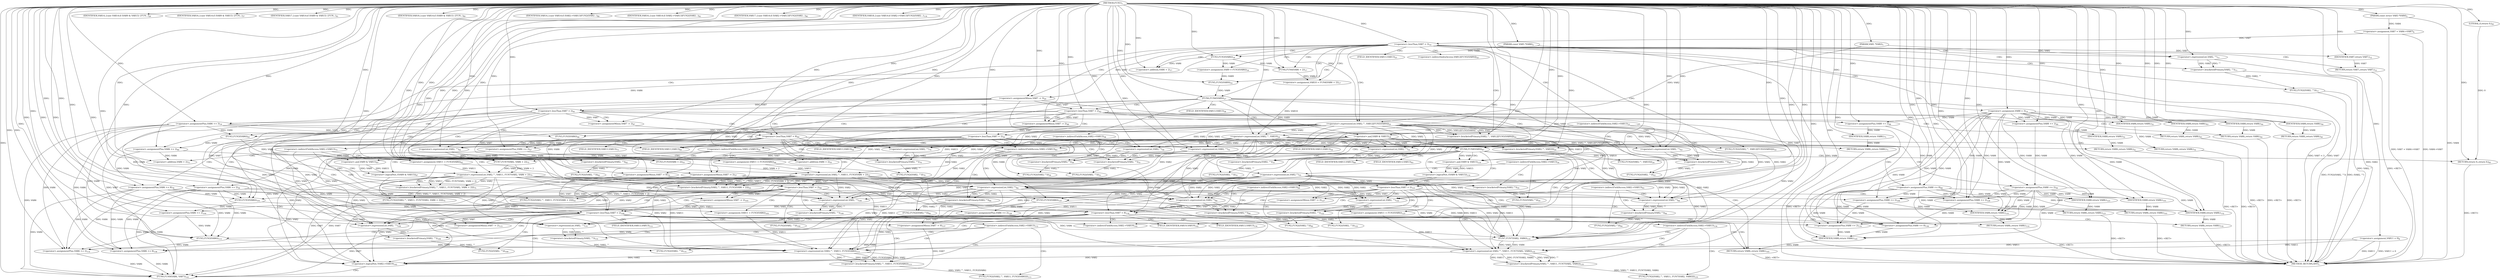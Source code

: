 digraph "FUN1" {  
"8" [label = <(METHOD,FUN1)<SUB>1</SUB>> ]
"438" [label = <(METHOD_RETURN,ANY)<SUB>1</SUB>> ]
"9" [label = <(PARAM,VAR1 *VAR2)<SUB>1</SUB>> ]
"10" [label = <(PARAM,const struct VAR3 *VAR4)<SUB>2</SUB>> ]
"11" [label = <(PARAM,const VAR5 *VAR6)<SUB>2</SUB>> ]
"14" [label = <(&lt;operator&gt;.assignment,VAR7 = VAR4-&gt;VAR7)<SUB>4</SUB>> ]
"23" [label = <(&lt;operator&gt;.assignment,VAR11 = 0)<SUB>8</SUB>> ]
"38" [label = <(&lt;operator&gt;.assignment,VAR8 = 3)<SUB>14</SUB>> ]
"41" [label = <(&lt;operator&gt;.assignment,VAR9 = FUN3(VAR6))<SUB>16</SUB>> ]
"45" [label = <(&lt;operator&gt;.assignment,VAR10 = FUN4(VAR6 + 2))<SUB>17</SUB>> ]
"51" [label = <(&lt;operator&gt;.assignmentPlus,VAR6 += 3)<SUB>19</SUB>> ]
"54" [label = <(&lt;operator&gt;.assignmentMinus,VAR7 -= 3)<SUB>20</SUB>> ]
"57" [label = <(FUN2,FUN2((VAR2,&quot;&quot;, VAR12[FUN5(VAR9)])))<SUB>22</SUB>> ]
"436" [label = <(RETURN,return VAR8;,return VAR8;)<SUB>145</SUB>> ]
"27" [label = <(&lt;operator&gt;.lessThan,VAR7 &lt; 3)<SUB>10</SUB>> ]
"78" [label = <(FUN6,FUN6(VAR9))<SUB>27</SUB>> ]
"260" [label = <(FUN8,FUN8(VAR9))<SUB>87</SUB>> ]
"428" [label = <(&lt;operator&gt;.logicalNot,!VAR2-&gt;VAR19)<SUB>142</SUB>> ]
"437" [label = <(IDENTIFIER,VAR8,return VAR8;)<SUB>145</SUB>> ]
"31" [label = <(FUN2,FUN2((VAR2, &quot;&quot;)))<SUB>11</SUB>> ]
"36" [label = <(RETURN,return VAR7;,return VAR7;)<SUB>12</SUB>> ]
"43" [label = <(FUN3,FUN3(VAR6))<SUB>16</SUB>> ]
"47" [label = <(FUN4,FUN4(VAR6 + 2))<SUB>17</SUB>> ]
"58" [label = <(&lt;operator&gt;.bracketedPrimary,(VAR2,&quot;&quot;, VAR12[FUN5(VAR9)]))<SUB>22</SUB>> ]
"71" [label = <(FUN2,FUN2((VAR2,&quot;&quot;, VAR10)))<SUB>24</SUB>> ]
"82" [label = <(IDENTIFIER,VAR14,{
	case VAR14:
		if (VAR9 &amp; VAR15) {
			
			FUN...)<SUB>28</SUB>> ]
"107" [label = <(IDENTIFIER,VAR16,{
	case VAR14:
		if (VAR9 &amp; VAR15) {
			
			FUN...)<SUB>37</SUB>> ]
"118" [label = <(RETURN,return VAR8;,return VAR8;)<SUB>40</SUB>> ]
"121" [label = <(IDENTIFIER,VAR17,{
	case VAR14:
		if (VAR9 &amp; VAR15) {
			
			FUN...)<SUB>41</SUB>> ]
"134" [label = <(&lt;operator&gt;.assignment,VAR11 = FUN3(VAR6))<SUB>46</SUB>> ]
"138" [label = <(&lt;operator&gt;.assignmentPlus,VAR6 += 2)<SUB>47</SUB>> ]
"141" [label = <(&lt;operator&gt;.assignmentMinus,VAR7 -= 2)<SUB>48</SUB>> ]
"144" [label = <(&lt;operator&gt;.assignmentPlus,VAR8 += 2)<SUB>49</SUB>> ]
"174" [label = <(&lt;operator&gt;.assignmentPlus,VAR6 += 2)<SUB>56</SUB>> ]
"177" [label = <(&lt;operator&gt;.assignmentMinus,VAR7 -= 2)<SUB>57</SUB>> ]
"180" [label = <(&lt;operator&gt;.assignmentPlus,VAR8 += 2)<SUB>58</SUB>> ]
"185" [label = <(IDENTIFIER,VAR18,{
	case VAR14:
		if (VAR9 &amp; VAR15) {
			
			FUN...)<SUB>60</SUB>> ]
"198" [label = <(&lt;operator&gt;.assignment,VAR11 = FUN3(VAR6))<SUB>65</SUB>> ]
"202" [label = <(&lt;operator&gt;.assignmentPlus,VAR6 += 2)<SUB>66</SUB>> ]
"205" [label = <(&lt;operator&gt;.assignmentMinus,VAR7 -= 2)<SUB>67</SUB>> ]
"208" [label = <(&lt;operator&gt;.assignmentPlus,VAR8 += 2)<SUB>68</SUB>> ]
"239" [label = <(&lt;operator&gt;.assignmentPlus,VAR6 += 8)<SUB>78</SUB>> ]
"242" [label = <(&lt;operator&gt;.assignmentMinus,VAR7 -= 8)<SUB>79</SUB>> ]
"245" [label = <(&lt;operator&gt;.assignmentPlus,VAR8 += 8)<SUB>80</SUB>> ]
"254" [label = <(FUN2,FUN2((VAR2,&quot;&quot;)))<SUB>84</SUB>> ]
"264" [label = <(IDENTIFIER,VAR14,{
	case VAR14:
		if (VAR2-&gt;VAR13)
			FUN2((VAR2...)<SUB>88</SUB>> ]
"277" [label = <(IDENTIFIER,VAR16,{
	case VAR14:
		if (VAR2-&gt;VAR13)
			FUN2((VAR2...)<SUB>92</SUB>> ]
"288" [label = <(RETURN,return 0;,return 0;)<SUB>95</SUB>> ]
"291" [label = <(IDENTIFIER,VAR17,{
	case VAR14:
		if (VAR2-&gt;VAR13)
			FUN2((VAR2...)<SUB>96</SUB>> ]
"348" [label = <(&lt;operator&gt;.assignmentPlus,VAR6 += 2)<SUB>114</SUB>> ]
"351" [label = <(&lt;operator&gt;.assignmentMinus,VAR7 -= 2)<SUB>115</SUB>> ]
"354" [label = <(&lt;operator&gt;.assignmentPlus,VAR8 += 2)<SUB>116</SUB>> ]
"359" [label = <(IDENTIFIER,VAR18,{
	case VAR14:
		if (VAR2-&gt;VAR13)
			FUN2((VAR2...)<SUB>118</SUB>> ]
"417" [label = <(&lt;operator&gt;.assignmentPlus,VAR6 += 8)<SUB>136</SUB>> ]
"420" [label = <(&lt;operator&gt;.assignmentMinus,VAR7 -= 8)<SUB>137</SUB>> ]
"423" [label = <(&lt;operator&gt;.assignmentPlus,VAR8 += 8)<SUB>138</SUB>> ]
"433" [label = <(FUN9,FUN9(VAR6, VAR7))<SUB>143</SUB>> ]
"37" [label = <(IDENTIFIER,VAR7,return VAR7;)<SUB>12</SUB>> ]
"48" [label = <(&lt;operator&gt;.addition,VAR6 + 2)<SUB>17</SUB>> ]
"59" [label = <(&lt;operator&gt;.expressionList,VAR2,&quot;&quot;, VAR12[FUN5(VAR9)])<SUB>22</SUB>> ]
"84" [label = <(&lt;operator&gt;.and,VAR9 &amp; VAR15)<SUB>29</SUB>> ]
"119" [label = <(IDENTIFIER,VAR8,return VAR8;)<SUB>40</SUB>> ]
"123" [label = <(&lt;operator&gt;.lessThan,VAR7 &lt; 2)<SUB>42</SUB>> ]
"148" [label = <(&lt;operator&gt;.lessThan,VAR7 &lt; 2)<SUB>50</SUB>> ]
"187" [label = <(&lt;operator&gt;.lessThan,VAR7 &lt; 2)<SUB>61</SUB>> ]
"212" [label = <(&lt;operator&gt;.lessThan,VAR7 &lt; 8)<SUB>69</SUB>> ]
"289" [label = <(LITERAL,0,return 0;)<SUB>95</SUB>> ]
"293" [label = <(&lt;operator&gt;.logicalNot,!(VAR9 &amp; VAR15))<SUB>97</SUB>> ]
"324" [label = <(&lt;operator&gt;.lessThan,VAR7 &lt; 2)<SUB>108</SUB>> ]
"361" [label = <(&lt;operator&gt;.logicalNot,!(VAR9 &amp; VAR15))<SUB>119</SUB>> ]
"392" [label = <(&lt;operator&gt;.lessThan,VAR7 &lt; 8)<SUB>130</SUB>> ]
"32" [label = <(&lt;operator&gt;.bracketedPrimary,(VAR2, &quot;&quot;))<SUB>11</SUB>> ]
"72" [label = <(&lt;operator&gt;.bracketedPrimary,(VAR2,&quot;&quot;, VAR10))<SUB>24</SUB>> ]
"88" [label = <(FUN2,FUN2((VAR2, &quot;&quot;)))<SUB>31</SUB>> ]
"93" [label = <(RETURN,return VAR8;,return VAR8;)<SUB>32</SUB>> ]
"100" [label = <(FUN2,FUN2((VAR2,&quot;&quot;)))<SUB>35</SUB>> ]
"113" [label = <(FUN2,FUN2((VAR2,&quot;&quot;)))<SUB>39</SUB>> ]
"127" [label = <(FUN2,FUN2((VAR2, &quot;&quot;)))<SUB>43</SUB>> ]
"132" [label = <(RETURN,return VAR8;,return VAR8;)<SUB>44</SUB>> ]
"136" [label = <(FUN3,FUN3(VAR6))<SUB>46</SUB>> ]
"152" [label = <(FUN2,FUN2((VAR2, &quot;&quot;)))<SUB>51</SUB>> ]
"157" [label = <(RETURN,return VAR8;,return VAR8;)<SUB>52</SUB>> ]
"164" [label = <(FUN2,FUN2((VAR2,&quot;&quot;, VAR11, FUN3(VAR6 + 2))))<SUB>55</SUB>> ]
"191" [label = <(FUN2,FUN2((VAR2, &quot;&quot;)))<SUB>62</SUB>> ]
"196" [label = <(RETURN,return VAR8;,return VAR8;)<SUB>63</SUB>> ]
"200" [label = <(FUN3,FUN3(VAR6))<SUB>65</SUB>> ]
"216" [label = <(FUN2,FUN2((VAR2, &quot;&quot;)))<SUB>70</SUB>> ]
"221" [label = <(RETURN,return VAR8;,return VAR8;)<SUB>71</SUB>> ]
"228" [label = <(FUN2,FUN2((VAR2,&quot;&quot;, VAR11, FUN7(VAR2, VAR6 + 2))))<SUB>75</SUB>> ]
"255" [label = <(&lt;operator&gt;.bracketedPrimary,(VAR2,&quot;&quot;))<SUB>84</SUB>> ]
"270" [label = <(FUN2,FUN2((VAR2,&quot;&quot;)))<SUB>90</SUB>> ]
"283" [label = <(FUN2,FUN2((VAR2,&quot;&quot;)))<SUB>94</SUB>> ]
"310" [label = <(&lt;operator&gt;.assignment,VAR11 = FUN3(VAR6))<SUB>103</SUB>> ]
"314" [label = <(&lt;operator&gt;.assignmentPlus,VAR6 += 2)<SUB>104</SUB>> ]
"317" [label = <(&lt;operator&gt;.assignmentMinus,VAR7 -= 2)<SUB>105</SUB>> ]
"320" [label = <(&lt;operator&gt;.assignmentPlus,VAR8 += 2)<SUB>106</SUB>> ]
"328" [label = <(FUN2,FUN2((VAR2, &quot;&quot;)))<SUB>109</SUB>> ]
"333" [label = <(RETURN,return VAR8;,return VAR8;)<SUB>110</SUB>> ]
"340" [label = <(FUN2,FUN2((VAR2,&quot;&quot;, VAR11, FUN3(VAR6))))<SUB>113</SUB>> ]
"378" [label = <(&lt;operator&gt;.assignment,VAR11 = FUN3(VAR6))<SUB>125</SUB>> ]
"382" [label = <(&lt;operator&gt;.assignmentPlus,VAR6 += 2)<SUB>126</SUB>> ]
"385" [label = <(&lt;operator&gt;.assignmentMinus,VAR7 -= 2)<SUB>127</SUB>> ]
"388" [label = <(&lt;operator&gt;.assignmentPlus,VAR8 += 2)<SUB>128</SUB>> ]
"396" [label = <(FUN2,FUN2((VAR2, &quot;&quot;)))<SUB>131</SUB>> ]
"401" [label = <(RETURN,return VAR8;,return VAR8;)<SUB>132</SUB>> ]
"408" [label = <(FUN2,FUN2((VAR2,&quot;&quot;, VAR11, FUN7(VAR2, VAR6))))<SUB>135</SUB>> ]
"33" [label = <(&lt;operator&gt;.expressionList,VAR2, &quot;&quot;)<SUB>11</SUB>> ]
"64" [label = <(FUN5,FUN5(VAR9))<SUB>22</SUB>> ]
"73" [label = <(&lt;operator&gt;.expressionList,VAR2,&quot;&quot;, VAR10)<SUB>24</SUB>> ]
"94" [label = <(IDENTIFIER,VAR8,return VAR8;)<SUB>32</SUB>> ]
"133" [label = <(IDENTIFIER,VAR8,return VAR8;)<SUB>44</SUB>> ]
"158" [label = <(IDENTIFIER,VAR8,return VAR8;)<SUB>52</SUB>> ]
"197" [label = <(IDENTIFIER,VAR8,return VAR8;)<SUB>63</SUB>> ]
"222" [label = <(IDENTIFIER,VAR8,return VAR8;)<SUB>71</SUB>> ]
"256" [label = <(&lt;operator&gt;.expressionList,VAR2,&quot;&quot;)<SUB>84</SUB>> ]
"294" [label = <(&lt;operator&gt;.and,VAR9 &amp; VAR15)<SUB>97</SUB>> ]
"299" [label = <(&lt;operator&gt;.lessThan,VAR7 &lt; 2)<SUB>99</SUB>> ]
"334" [label = <(IDENTIFIER,VAR8,return VAR8;)<SUB>110</SUB>> ]
"362" [label = <(&lt;operator&gt;.and,VAR9 &amp; VAR15)<SUB>119</SUB>> ]
"367" [label = <(&lt;operator&gt;.lessThan,VAR7 &lt; 2)<SUB>121</SUB>> ]
"402" [label = <(IDENTIFIER,VAR8,return VAR8;)<SUB>132</SUB>> ]
"89" [label = <(&lt;operator&gt;.bracketedPrimary,(VAR2, &quot;&quot;))<SUB>31</SUB>> ]
"101" [label = <(&lt;operator&gt;.bracketedPrimary,(VAR2,&quot;&quot;))<SUB>35</SUB>> ]
"114" [label = <(&lt;operator&gt;.bracketedPrimary,(VAR2,&quot;&quot;))<SUB>39</SUB>> ]
"128" [label = <(&lt;operator&gt;.bracketedPrimary,(VAR2, &quot;&quot;))<SUB>43</SUB>> ]
"153" [label = <(&lt;operator&gt;.bracketedPrimary,(VAR2, &quot;&quot;))<SUB>51</SUB>> ]
"165" [label = <(&lt;operator&gt;.bracketedPrimary,(VAR2,&quot;&quot;, VAR11, FUN3(VAR6 + 2)))<SUB>55</SUB>> ]
"192" [label = <(&lt;operator&gt;.bracketedPrimary,(VAR2, &quot;&quot;))<SUB>62</SUB>> ]
"217" [label = <(&lt;operator&gt;.bracketedPrimary,(VAR2, &quot;&quot;))<SUB>70</SUB>> ]
"229" [label = <(&lt;operator&gt;.bracketedPrimary,(VAR2,&quot;&quot;, VAR11, FUN7(VAR2, VAR6 + 2)))<SUB>75</SUB>> ]
"271" [label = <(&lt;operator&gt;.bracketedPrimary,(VAR2,&quot;&quot;))<SUB>90</SUB>> ]
"284" [label = <(&lt;operator&gt;.bracketedPrimary,(VAR2,&quot;&quot;))<SUB>94</SUB>> ]
"303" [label = <(FUN2,FUN2((VAR2, &quot;&quot;)))<SUB>100</SUB>> ]
"308" [label = <(RETURN,return VAR8;,return VAR8;)<SUB>101</SUB>> ]
"312" [label = <(FUN3,FUN3(VAR6))<SUB>103</SUB>> ]
"329" [label = <(&lt;operator&gt;.bracketedPrimary,(VAR2, &quot;&quot;))<SUB>109</SUB>> ]
"341" [label = <(&lt;operator&gt;.bracketedPrimary,(VAR2,&quot;&quot;, VAR11, FUN3(VAR6)))<SUB>113</SUB>> ]
"371" [label = <(FUN2,FUN2((VAR2, &quot;&quot;)))<SUB>122</SUB>> ]
"376" [label = <(RETURN,return VAR8;,return VAR8;)<SUB>123</SUB>> ]
"380" [label = <(FUN3,FUN3(VAR6))<SUB>125</SUB>> ]
"397" [label = <(&lt;operator&gt;.bracketedPrimary,(VAR2, &quot;&quot;))<SUB>131</SUB>> ]
"409" [label = <(&lt;operator&gt;.bracketedPrimary,(VAR2,&quot;&quot;, VAR11, FUN7(VAR2, VAR6)))<SUB>135</SUB>> ]
"90" [label = <(&lt;operator&gt;.expressionList,VAR2, &quot;&quot;)<SUB>31</SUB>> ]
"102" [label = <(&lt;operator&gt;.expressionList,VAR2,&quot;&quot;)<SUB>35</SUB>> ]
"115" [label = <(&lt;operator&gt;.expressionList,VAR2,&quot;&quot;)<SUB>39</SUB>> ]
"129" [label = <(&lt;operator&gt;.expressionList,VAR2, &quot;&quot;)<SUB>43</SUB>> ]
"154" [label = <(&lt;operator&gt;.expressionList,VAR2, &quot;&quot;)<SUB>51</SUB>> ]
"166" [label = <(&lt;operator&gt;.expressionList,VAR2,&quot;&quot;, VAR11, FUN3(VAR6 + 2))<SUB>55</SUB>> ]
"193" [label = <(&lt;operator&gt;.expressionList,VAR2, &quot;&quot;)<SUB>62</SUB>> ]
"218" [label = <(&lt;operator&gt;.expressionList,VAR2, &quot;&quot;)<SUB>70</SUB>> ]
"230" [label = <(&lt;operator&gt;.expressionList,VAR2,&quot;&quot;, VAR11, FUN7(VAR2, VAR6 + 2))<SUB>75</SUB>> ]
"272" [label = <(&lt;operator&gt;.expressionList,VAR2,&quot;&quot;)<SUB>90</SUB>> ]
"285" [label = <(&lt;operator&gt;.expressionList,VAR2,&quot;&quot;)<SUB>94</SUB>> ]
"309" [label = <(IDENTIFIER,VAR8,return VAR8;)<SUB>101</SUB>> ]
"330" [label = <(&lt;operator&gt;.expressionList,VAR2, &quot;&quot;)<SUB>109</SUB>> ]
"342" [label = <(&lt;operator&gt;.expressionList,VAR2,&quot;&quot;, VAR11, FUN3(VAR6))<SUB>113</SUB>> ]
"377" [label = <(IDENTIFIER,VAR8,return VAR8;)<SUB>123</SUB>> ]
"398" [label = <(&lt;operator&gt;.expressionList,VAR2, &quot;&quot;)<SUB>131</SUB>> ]
"410" [label = <(&lt;operator&gt;.expressionList,VAR2,&quot;&quot;, VAR11, FUN7(VAR2, VAR6))<SUB>135</SUB>> ]
"170" [label = <(FUN3,FUN3(VAR6 + 2))<SUB>55</SUB>> ]
"234" [label = <(FUN7,FUN7(VAR2, VAR6 + 2))<SUB>75</SUB>> ]
"304" [label = <(&lt;operator&gt;.bracketedPrimary,(VAR2, &quot;&quot;))<SUB>100</SUB>> ]
"346" [label = <(FUN3,FUN3(VAR6))<SUB>113</SUB>> ]
"372" [label = <(&lt;operator&gt;.bracketedPrimary,(VAR2, &quot;&quot;))<SUB>122</SUB>> ]
"414" [label = <(FUN7,FUN7(VAR2, VAR6))<SUB>135</SUB>> ]
"171" [label = <(&lt;operator&gt;.addition,VAR6 + 2)<SUB>55</SUB>> ]
"236" [label = <(&lt;operator&gt;.addition,VAR6 + 2)<SUB>75</SUB>> ]
"305" [label = <(&lt;operator&gt;.expressionList,VAR2, &quot;&quot;)<SUB>100</SUB>> ]
"373" [label = <(&lt;operator&gt;.expressionList,VAR2, &quot;&quot;)<SUB>122</SUB>> ]
"67" [label = <(&lt;operator&gt;.indirectFieldAccess,VAR2-&gt;VAR13)<SUB>23</SUB>> ]
"250" [label = <(&lt;operator&gt;.indirectFieldAccess,VAR2-&gt;VAR13)<SUB>83</SUB>> ]
"69" [label = <(FIELD_IDENTIFIER,VAR13,VAR13)<SUB>23</SUB>> ]
"252" [label = <(FIELD_IDENTIFIER,VAR13,VAR13)<SUB>83</SUB>> ]
"429" [label = <(&lt;operator&gt;.indirectFieldAccess,VAR2-&gt;VAR19)<SUB>142</SUB>> ]
"62" [label = <(&lt;operator&gt;.indirectIndexAccess,VAR12[FUN5(VAR9)])<SUB>22</SUB>> ]
"96" [label = <(&lt;operator&gt;.indirectFieldAccess,VAR2-&gt;VAR13)<SUB>34</SUB>> ]
"109" [label = <(&lt;operator&gt;.indirectFieldAccess,VAR2-&gt;VAR13)<SUB>38</SUB>> ]
"160" [label = <(&lt;operator&gt;.indirectFieldAccess,VAR2-&gt;VAR13)<SUB>54</SUB>> ]
"224" [label = <(&lt;operator&gt;.indirectFieldAccess,VAR2-&gt;VAR13)<SUB>73</SUB>> ]
"266" [label = <(&lt;operator&gt;.indirectFieldAccess,VAR2-&gt;VAR13)<SUB>89</SUB>> ]
"279" [label = <(&lt;operator&gt;.indirectFieldAccess,VAR2-&gt;VAR13)<SUB>93</SUB>> ]
"336" [label = <(&lt;operator&gt;.indirectFieldAccess,VAR2-&gt;VAR13)<SUB>112</SUB>> ]
"404" [label = <(&lt;operator&gt;.indirectFieldAccess,VAR2-&gt;VAR13)<SUB>134</SUB>> ]
"431" [label = <(FIELD_IDENTIFIER,VAR19,VAR19)<SUB>142</SUB>> ]
"98" [label = <(FIELD_IDENTIFIER,VAR13,VAR13)<SUB>34</SUB>> ]
"111" [label = <(FIELD_IDENTIFIER,VAR13,VAR13)<SUB>38</SUB>> ]
"162" [label = <(FIELD_IDENTIFIER,VAR13,VAR13)<SUB>54</SUB>> ]
"226" [label = <(FIELD_IDENTIFIER,VAR13,VAR13)<SUB>73</SUB>> ]
"268" [label = <(FIELD_IDENTIFIER,VAR13,VAR13)<SUB>89</SUB>> ]
"281" [label = <(FIELD_IDENTIFIER,VAR13,VAR13)<SUB>93</SUB>> ]
"338" [label = <(FIELD_IDENTIFIER,VAR13,VAR13)<SUB>112</SUB>> ]
"406" [label = <(FIELD_IDENTIFIER,VAR13,VAR13)<SUB>134</SUB>> ]
  "308" -> "438"  [ label = "DDG: &lt;RET&gt;"] 
  "157" -> "438"  [ label = "DDG: &lt;RET&gt;"] 
  "436" -> "438"  [ label = "DDG: &lt;RET&gt;"] 
  "333" -> "438"  [ label = "DDG: &lt;RET&gt;"] 
  "401" -> "438"  [ label = "DDG: &lt;RET&gt;"] 
  "36" -> "438"  [ label = "DDG: &lt;RET&gt;"] 
  "221" -> "438"  [ label = "DDG: &lt;RET&gt;"] 
  "93" -> "438"  [ label = "DDG: &lt;RET&gt;"] 
  "376" -> "438"  [ label = "DDG: &lt;RET&gt;"] 
  "132" -> "438"  [ label = "DDG: &lt;RET&gt;"] 
  "118" -> "438"  [ label = "DDG: &lt;RET&gt;"] 
  "196" -> "438"  [ label = "DDG: &lt;RET&gt;"] 
  "288" -> "438"  [ label = "DDG: &lt;RET&gt;"] 
  "10" -> "438"  [ label = "DDG: VAR4"] 
  "11" -> "438"  [ label = "DDG: VAR6"] 
  "14" -> "438"  [ label = "DDG: VAR4-&gt;VAR7"] 
  "14" -> "438"  [ label = "DDG: VAR7 = VAR4-&gt;VAR7"] 
  "23" -> "438"  [ label = "DDG: VAR11"] 
  "23" -> "438"  [ label = "DDG: VAR11 = 0"] 
  "27" -> "438"  [ label = "DDG: VAR7"] 
  "27" -> "438"  [ label = "DDG: VAR7 &lt; 3"] 
  "33" -> "438"  [ label = "DDG: VAR2"] 
  "32" -> "438"  [ label = "DDG: VAR2, &quot;&quot;"] 
  "31" -> "438"  [ label = "DDG: (VAR2, &quot;&quot;)"] 
  "31" -> "438"  [ label = "DDG: FUN2((VAR2, &quot;&quot;))"] 
  "8" -> "9"  [ label = "DDG: "] 
  "8" -> "10"  [ label = "DDG: "] 
  "8" -> "11"  [ label = "DDG: "] 
  "10" -> "14"  [ label = "DDG: VAR4"] 
  "8" -> "23"  [ label = "DDG: "] 
  "8" -> "38"  [ label = "DDG: "] 
  "43" -> "41"  [ label = "DDG: VAR6"] 
  "47" -> "45"  [ label = "DDG: VAR6 + 2"] 
  "8" -> "51"  [ label = "DDG: "] 
  "8" -> "54"  [ label = "DDG: "] 
  "437" -> "436"  [ label = "DDG: VAR8"] 
  "43" -> "51"  [ label = "DDG: VAR6"] 
  "27" -> "54"  [ label = "DDG: VAR7"] 
  "58" -> "57"  [ label = "DDG: VAR2,&quot;&quot;, VAR12[FUN5(VAR9)]"] 
  "354" -> "437"  [ label = "DDG: VAR8"] 
  "245" -> "437"  [ label = "DDG: VAR8"] 
  "38" -> "437"  [ label = "DDG: VAR8"] 
  "423" -> "437"  [ label = "DDG: VAR8"] 
  "180" -> "437"  [ label = "DDG: VAR8"] 
  "8" -> "437"  [ label = "DDG: "] 
  "14" -> "27"  [ label = "DDG: VAR7"] 
  "8" -> "27"  [ label = "DDG: "] 
  "37" -> "36"  [ label = "DDG: VAR7"] 
  "11" -> "43"  [ label = "DDG: VAR6"] 
  "8" -> "43"  [ label = "DDG: "] 
  "43" -> "47"  [ label = "DDG: VAR6"] 
  "8" -> "47"  [ label = "DDG: "] 
  "59" -> "58"  [ label = "DDG: VAR2"] 
  "59" -> "58"  [ label = "DDG: &quot;&quot;"] 
  "59" -> "58"  [ label = "DDG: VAR12[FUN5(VAR9)]"] 
  "64" -> "78"  [ label = "DDG: VAR9"] 
  "8" -> "78"  [ label = "DDG: "] 
  "8" -> "82"  [ label = "DDG: "] 
  "8" -> "107"  [ label = "DDG: "] 
  "119" -> "118"  [ label = "DDG: VAR8"] 
  "8" -> "121"  [ label = "DDG: "] 
  "136" -> "134"  [ label = "DDG: VAR6"] 
  "8" -> "138"  [ label = "DDG: "] 
  "8" -> "141"  [ label = "DDG: "] 
  "8" -> "144"  [ label = "DDG: "] 
  "8" -> "174"  [ label = "DDG: "] 
  "8" -> "177"  [ label = "DDG: "] 
  "8" -> "180"  [ label = "DDG: "] 
  "8" -> "185"  [ label = "DDG: "] 
  "200" -> "198"  [ label = "DDG: VAR6"] 
  "8" -> "202"  [ label = "DDG: "] 
  "8" -> "205"  [ label = "DDG: "] 
  "8" -> "208"  [ label = "DDG: "] 
  "8" -> "239"  [ label = "DDG: "] 
  "8" -> "242"  [ label = "DDG: "] 
  "8" -> "245"  [ label = "DDG: "] 
  "78" -> "260"  [ label = "DDG: VAR9"] 
  "84" -> "260"  [ label = "DDG: VAR9"] 
  "8" -> "260"  [ label = "DDG: "] 
  "8" -> "264"  [ label = "DDG: "] 
  "8" -> "277"  [ label = "DDG: "] 
  "289" -> "288"  [ label = "DDG: 0"] 
  "8" -> "288"  [ label = "DDG: "] 
  "8" -> "291"  [ label = "DDG: "] 
  "8" -> "348"  [ label = "DDG: "] 
  "8" -> "351"  [ label = "DDG: "] 
  "8" -> "354"  [ label = "DDG: "] 
  "8" -> "359"  [ label = "DDG: "] 
  "8" -> "417"  [ label = "DDG: "] 
  "8" -> "420"  [ label = "DDG: "] 
  "8" -> "423"  [ label = "DDG: "] 
  "59" -> "428"  [ label = "DDG: VAR2"] 
  "73" -> "428"  [ label = "DDG: VAR2"] 
  "230" -> "428"  [ label = "DDG: VAR2"] 
  "166" -> "428"  [ label = "DDG: VAR2"] 
  "102" -> "428"  [ label = "DDG: VAR2"] 
  "256" -> "428"  [ label = "DDG: VAR2"] 
  "410" -> "428"  [ label = "DDG: VAR2"] 
  "342" -> "428"  [ label = "DDG: VAR2"] 
  "272" -> "428"  [ label = "DDG: VAR2"] 
  "32" -> "31"  [ label = "DDG: VAR2, &quot;&quot;"] 
  "27" -> "37"  [ label = "DDG: VAR7"] 
  "8" -> "37"  [ label = "DDG: "] 
  "43" -> "48"  [ label = "DDG: VAR6"] 
  "8" -> "48"  [ label = "DDG: "] 
  "9" -> "59"  [ label = "DDG: VAR2"] 
  "8" -> "59"  [ label = "DDG: "] 
  "72" -> "71"  [ label = "DDG: VAR2,&quot;&quot;, VAR10"] 
  "38" -> "119"  [ label = "DDG: VAR8"] 
  "8" -> "119"  [ label = "DDG: "] 
  "136" -> "138"  [ label = "DDG: VAR6"] 
  "123" -> "141"  [ label = "DDG: VAR7"] 
  "38" -> "144"  [ label = "DDG: VAR8"] 
  "138" -> "174"  [ label = "DDG: VAR6"] 
  "148" -> "177"  [ label = "DDG: VAR7"] 
  "144" -> "180"  [ label = "DDG: VAR8"] 
  "200" -> "202"  [ label = "DDG: VAR6"] 
  "187" -> "205"  [ label = "DDG: VAR7"] 
  "38" -> "208"  [ label = "DDG: VAR8"] 
  "202" -> "239"  [ label = "DDG: VAR6"] 
  "212" -> "242"  [ label = "DDG: VAR7"] 
  "208" -> "245"  [ label = "DDG: VAR8"] 
  "255" -> "254"  [ label = "DDG: VAR2,&quot;&quot;"] 
  "8" -> "289"  [ label = "DDG: "] 
  "51" -> "348"  [ label = "DDG: VAR6"] 
  "239" -> "348"  [ label = "DDG: VAR6"] 
  "174" -> "348"  [ label = "DDG: VAR6"] 
  "314" -> "348"  [ label = "DDG: VAR6"] 
  "346" -> "348"  [ label = "DDG: VAR6"] 
  "324" -> "351"  [ label = "DDG: VAR7"] 
  "38" -> "354"  [ label = "DDG: VAR8"] 
  "245" -> "354"  [ label = "DDG: VAR8"] 
  "180" -> "354"  [ label = "DDG: VAR8"] 
  "320" -> "354"  [ label = "DDG: VAR8"] 
  "51" -> "417"  [ label = "DDG: VAR6"] 
  "239" -> "417"  [ label = "DDG: VAR6"] 
  "174" -> "417"  [ label = "DDG: VAR6"] 
  "382" -> "417"  [ label = "DDG: VAR6"] 
  "414" -> "417"  [ label = "DDG: VAR6"] 
  "392" -> "420"  [ label = "DDG: VAR7"] 
  "38" -> "423"  [ label = "DDG: VAR8"] 
  "245" -> "423"  [ label = "DDG: VAR8"] 
  "180" -> "423"  [ label = "DDG: VAR8"] 
  "388" -> "423"  [ label = "DDG: VAR8"] 
  "51" -> "433"  [ label = "DDG: VAR6"] 
  "239" -> "433"  [ label = "DDG: VAR6"] 
  "174" -> "433"  [ label = "DDG: VAR6"] 
  "417" -> "433"  [ label = "DDG: VAR6"] 
  "348" -> "433"  [ label = "DDG: VAR6"] 
  "8" -> "433"  [ label = "DDG: "] 
  "54" -> "433"  [ label = "DDG: VAR7"] 
  "242" -> "433"  [ label = "DDG: VAR7"] 
  "177" -> "433"  [ label = "DDG: VAR7"] 
  "420" -> "433"  [ label = "DDG: VAR7"] 
  "351" -> "433"  [ label = "DDG: VAR7"] 
  "33" -> "32"  [ label = "DDG: VAR2"] 
  "33" -> "32"  [ label = "DDG: &quot;&quot;"] 
  "73" -> "72"  [ label = "DDG: VAR2"] 
  "73" -> "72"  [ label = "DDG: &quot;&quot;"] 
  "73" -> "72"  [ label = "DDG: VAR10"] 
  "78" -> "84"  [ label = "DDG: VAR9"] 
  "8" -> "84"  [ label = "DDG: "] 
  "94" -> "93"  [ label = "DDG: VAR8"] 
  "54" -> "123"  [ label = "DDG: VAR7"] 
  "8" -> "123"  [ label = "DDG: "] 
  "133" -> "132"  [ label = "DDG: VAR8"] 
  "51" -> "136"  [ label = "DDG: VAR6"] 
  "8" -> "136"  [ label = "DDG: "] 
  "141" -> "148"  [ label = "DDG: VAR7"] 
  "8" -> "148"  [ label = "DDG: "] 
  "158" -> "157"  [ label = "DDG: VAR8"] 
  "54" -> "187"  [ label = "DDG: VAR7"] 
  "8" -> "187"  [ label = "DDG: "] 
  "197" -> "196"  [ label = "DDG: VAR8"] 
  "51" -> "200"  [ label = "DDG: VAR6"] 
  "8" -> "200"  [ label = "DDG: "] 
  "205" -> "212"  [ label = "DDG: VAR7"] 
  "8" -> "212"  [ label = "DDG: "] 
  "222" -> "221"  [ label = "DDG: VAR8"] 
  "256" -> "255"  [ label = "DDG: VAR2"] 
  "256" -> "255"  [ label = "DDG: &quot;&quot;"] 
  "294" -> "293"  [ label = "DDG: VAR9"] 
  "294" -> "293"  [ label = "DDG: VAR15"] 
  "312" -> "310"  [ label = "DDG: VAR6"] 
  "8" -> "314"  [ label = "DDG: "] 
  "8" -> "317"  [ label = "DDG: "] 
  "8" -> "320"  [ label = "DDG: "] 
  "54" -> "324"  [ label = "DDG: VAR7"] 
  "242" -> "324"  [ label = "DDG: VAR7"] 
  "177" -> "324"  [ label = "DDG: VAR7"] 
  "317" -> "324"  [ label = "DDG: VAR7"] 
  "8" -> "324"  [ label = "DDG: "] 
  "334" -> "333"  [ label = "DDG: VAR8"] 
  "362" -> "361"  [ label = "DDG: VAR9"] 
  "362" -> "361"  [ label = "DDG: VAR15"] 
  "380" -> "378"  [ label = "DDG: VAR6"] 
  "8" -> "382"  [ label = "DDG: "] 
  "8" -> "385"  [ label = "DDG: "] 
  "8" -> "388"  [ label = "DDG: "] 
  "54" -> "392"  [ label = "DDG: VAR7"] 
  "242" -> "392"  [ label = "DDG: VAR7"] 
  "177" -> "392"  [ label = "DDG: VAR7"] 
  "385" -> "392"  [ label = "DDG: VAR7"] 
  "8" -> "392"  [ label = "DDG: "] 
  "402" -> "401"  [ label = "DDG: VAR8"] 
  "9" -> "33"  [ label = "DDG: VAR2"] 
  "8" -> "33"  [ label = "DDG: "] 
  "41" -> "64"  [ label = "DDG: VAR9"] 
  "8" -> "64"  [ label = "DDG: "] 
  "59" -> "73"  [ label = "DDG: VAR2"] 
  "8" -> "73"  [ label = "DDG: "] 
  "45" -> "73"  [ label = "DDG: VAR10"] 
  "89" -> "88"  [ label = "DDG: VAR2, &quot;&quot;"] 
  "38" -> "94"  [ label = "DDG: VAR8"] 
  "8" -> "94"  [ label = "DDG: "] 
  "101" -> "100"  [ label = "DDG: VAR2,&quot;&quot;"] 
  "114" -> "113"  [ label = "DDG: VAR2,&quot;&quot;"] 
  "128" -> "127"  [ label = "DDG: VAR2, &quot;&quot;"] 
  "38" -> "133"  [ label = "DDG: VAR8"] 
  "8" -> "133"  [ label = "DDG: "] 
  "153" -> "152"  [ label = "DDG: VAR2, &quot;&quot;"] 
  "144" -> "158"  [ label = "DDG: VAR8"] 
  "8" -> "158"  [ label = "DDG: "] 
  "165" -> "164"  [ label = "DDG: VAR2,&quot;&quot;, VAR11, FUN3(VAR6 + 2)"] 
  "192" -> "191"  [ label = "DDG: VAR2, &quot;&quot;"] 
  "38" -> "197"  [ label = "DDG: VAR8"] 
  "8" -> "197"  [ label = "DDG: "] 
  "217" -> "216"  [ label = "DDG: VAR2, &quot;&quot;"] 
  "208" -> "222"  [ label = "DDG: VAR8"] 
  "8" -> "222"  [ label = "DDG: "] 
  "229" -> "228"  [ label = "DDG: VAR2,&quot;&quot;, VAR11, FUN7(VAR2, VAR6 + 2)"] 
  "59" -> "256"  [ label = "DDG: VAR2"] 
  "73" -> "256"  [ label = "DDG: VAR2"] 
  "230" -> "256"  [ label = "DDG: VAR2"] 
  "166" -> "256"  [ label = "DDG: VAR2"] 
  "102" -> "256"  [ label = "DDG: VAR2"] 
  "8" -> "256"  [ label = "DDG: "] 
  "271" -> "270"  [ label = "DDG: VAR2,&quot;&quot;"] 
  "284" -> "283"  [ label = "DDG: VAR2,&quot;&quot;"] 
  "260" -> "294"  [ label = "DDG: VAR9"] 
  "8" -> "294"  [ label = "DDG: "] 
  "84" -> "294"  [ label = "DDG: VAR15"] 
  "312" -> "314"  [ label = "DDG: VAR6"] 
  "299" -> "317"  [ label = "DDG: VAR7"] 
  "38" -> "320"  [ label = "DDG: VAR8"] 
  "245" -> "320"  [ label = "DDG: VAR8"] 
  "180" -> "320"  [ label = "DDG: VAR8"] 
  "329" -> "328"  [ label = "DDG: VAR2, &quot;&quot;"] 
  "320" -> "334"  [ label = "DDG: VAR8"] 
  "245" -> "334"  [ label = "DDG: VAR8"] 
  "38" -> "334"  [ label = "DDG: VAR8"] 
  "180" -> "334"  [ label = "DDG: VAR8"] 
  "8" -> "334"  [ label = "DDG: "] 
  "341" -> "340"  [ label = "DDG: VAR2,&quot;&quot;, VAR11, FUN3(VAR6)"] 
  "260" -> "362"  [ label = "DDG: VAR9"] 
  "8" -> "362"  [ label = "DDG: "] 
  "84" -> "362"  [ label = "DDG: VAR15"] 
  "380" -> "382"  [ label = "DDG: VAR6"] 
  "367" -> "385"  [ label = "DDG: VAR7"] 
  "38" -> "388"  [ label = "DDG: VAR8"] 
  "245" -> "388"  [ label = "DDG: VAR8"] 
  "180" -> "388"  [ label = "DDG: VAR8"] 
  "397" -> "396"  [ label = "DDG: VAR2, &quot;&quot;"] 
  "388" -> "402"  [ label = "DDG: VAR8"] 
  "245" -> "402"  [ label = "DDG: VAR8"] 
  "38" -> "402"  [ label = "DDG: VAR8"] 
  "180" -> "402"  [ label = "DDG: VAR8"] 
  "8" -> "402"  [ label = "DDG: "] 
  "409" -> "408"  [ label = "DDG: VAR2,&quot;&quot;, VAR11, FUN7(VAR2, VAR6)"] 
  "90" -> "89"  [ label = "DDG: VAR2"] 
  "90" -> "89"  [ label = "DDG: &quot;&quot;"] 
  "102" -> "101"  [ label = "DDG: VAR2"] 
  "102" -> "101"  [ label = "DDG: &quot;&quot;"] 
  "115" -> "114"  [ label = "DDG: VAR2"] 
  "115" -> "114"  [ label = "DDG: &quot;&quot;"] 
  "129" -> "128"  [ label = "DDG: VAR2"] 
  "129" -> "128"  [ label = "DDG: &quot;&quot;"] 
  "154" -> "153"  [ label = "DDG: VAR2"] 
  "154" -> "153"  [ label = "DDG: &quot;&quot;"] 
  "166" -> "165"  [ label = "DDG: VAR2"] 
  "166" -> "165"  [ label = "DDG: &quot;&quot;"] 
  "166" -> "165"  [ label = "DDG: VAR11"] 
  "166" -> "165"  [ label = "DDG: FUN3(VAR6 + 2)"] 
  "193" -> "192"  [ label = "DDG: VAR2"] 
  "193" -> "192"  [ label = "DDG: &quot;&quot;"] 
  "218" -> "217"  [ label = "DDG: VAR2"] 
  "218" -> "217"  [ label = "DDG: &quot;&quot;"] 
  "230" -> "229"  [ label = "DDG: VAR2"] 
  "230" -> "229"  [ label = "DDG: &quot;&quot;"] 
  "230" -> "229"  [ label = "DDG: VAR11"] 
  "230" -> "229"  [ label = "DDG: FUN7(VAR2, VAR6 + 2)"] 
  "272" -> "271"  [ label = "DDG: VAR2"] 
  "272" -> "271"  [ label = "DDG: &quot;&quot;"] 
  "285" -> "284"  [ label = "DDG: VAR2"] 
  "285" -> "284"  [ label = "DDG: &quot;&quot;"] 
  "54" -> "299"  [ label = "DDG: VAR7"] 
  "242" -> "299"  [ label = "DDG: VAR7"] 
  "177" -> "299"  [ label = "DDG: VAR7"] 
  "8" -> "299"  [ label = "DDG: "] 
  "309" -> "308"  [ label = "DDG: VAR8"] 
  "51" -> "312"  [ label = "DDG: VAR6"] 
  "239" -> "312"  [ label = "DDG: VAR6"] 
  "174" -> "312"  [ label = "DDG: VAR6"] 
  "8" -> "312"  [ label = "DDG: "] 
  "330" -> "329"  [ label = "DDG: VAR2"] 
  "330" -> "329"  [ label = "DDG: &quot;&quot;"] 
  "342" -> "341"  [ label = "DDG: VAR2"] 
  "342" -> "341"  [ label = "DDG: &quot;&quot;"] 
  "342" -> "341"  [ label = "DDG: VAR11"] 
  "342" -> "341"  [ label = "DDG: FUN3(VAR6)"] 
  "54" -> "367"  [ label = "DDG: VAR7"] 
  "242" -> "367"  [ label = "DDG: VAR7"] 
  "177" -> "367"  [ label = "DDG: VAR7"] 
  "8" -> "367"  [ label = "DDG: "] 
  "377" -> "376"  [ label = "DDG: VAR8"] 
  "51" -> "380"  [ label = "DDG: VAR6"] 
  "239" -> "380"  [ label = "DDG: VAR6"] 
  "174" -> "380"  [ label = "DDG: VAR6"] 
  "8" -> "380"  [ label = "DDG: "] 
  "398" -> "397"  [ label = "DDG: VAR2"] 
  "398" -> "397"  [ label = "DDG: &quot;&quot;"] 
  "410" -> "409"  [ label = "DDG: VAR2"] 
  "410" -> "409"  [ label = "DDG: &quot;&quot;"] 
  "410" -> "409"  [ label = "DDG: VAR11"] 
  "410" -> "409"  [ label = "DDG: FUN7(VAR2, VAR6)"] 
  "59" -> "90"  [ label = "DDG: VAR2"] 
  "73" -> "90"  [ label = "DDG: VAR2"] 
  "8" -> "90"  [ label = "DDG: "] 
  "59" -> "102"  [ label = "DDG: VAR2"] 
  "73" -> "102"  [ label = "DDG: VAR2"] 
  "8" -> "102"  [ label = "DDG: "] 
  "59" -> "115"  [ label = "DDG: VAR2"] 
  "73" -> "115"  [ label = "DDG: VAR2"] 
  "8" -> "115"  [ label = "DDG: "] 
  "59" -> "129"  [ label = "DDG: VAR2"] 
  "73" -> "129"  [ label = "DDG: VAR2"] 
  "8" -> "129"  [ label = "DDG: "] 
  "59" -> "154"  [ label = "DDG: VAR2"] 
  "73" -> "154"  [ label = "DDG: VAR2"] 
  "8" -> "154"  [ label = "DDG: "] 
  "59" -> "166"  [ label = "DDG: VAR2"] 
  "73" -> "166"  [ label = "DDG: VAR2"] 
  "8" -> "166"  [ label = "DDG: "] 
  "134" -> "166"  [ label = "DDG: VAR11"] 
  "170" -> "166"  [ label = "DDG: VAR6 + 2"] 
  "59" -> "193"  [ label = "DDG: VAR2"] 
  "73" -> "193"  [ label = "DDG: VAR2"] 
  "8" -> "193"  [ label = "DDG: "] 
  "59" -> "218"  [ label = "DDG: VAR2"] 
  "73" -> "218"  [ label = "DDG: VAR2"] 
  "8" -> "218"  [ label = "DDG: "] 
  "234" -> "230"  [ label = "DDG: VAR2"] 
  "8" -> "230"  [ label = "DDG: "] 
  "198" -> "230"  [ label = "DDG: VAR11"] 
  "234" -> "230"  [ label = "DDG: VAR6 + 2"] 
  "59" -> "272"  [ label = "DDG: VAR2"] 
  "73" -> "272"  [ label = "DDG: VAR2"] 
  "230" -> "272"  [ label = "DDG: VAR2"] 
  "166" -> "272"  [ label = "DDG: VAR2"] 
  "102" -> "272"  [ label = "DDG: VAR2"] 
  "256" -> "272"  [ label = "DDG: VAR2"] 
  "8" -> "272"  [ label = "DDG: "] 
  "59" -> "285"  [ label = "DDG: VAR2"] 
  "73" -> "285"  [ label = "DDG: VAR2"] 
  "230" -> "285"  [ label = "DDG: VAR2"] 
  "166" -> "285"  [ label = "DDG: VAR2"] 
  "102" -> "285"  [ label = "DDG: VAR2"] 
  "256" -> "285"  [ label = "DDG: VAR2"] 
  "8" -> "285"  [ label = "DDG: "] 
  "304" -> "303"  [ label = "DDG: VAR2, &quot;&quot;"] 
  "245" -> "309"  [ label = "DDG: VAR8"] 
  "38" -> "309"  [ label = "DDG: VAR8"] 
  "180" -> "309"  [ label = "DDG: VAR8"] 
  "8" -> "309"  [ label = "DDG: "] 
  "59" -> "330"  [ label = "DDG: VAR2"] 
  "73" -> "330"  [ label = "DDG: VAR2"] 
  "230" -> "330"  [ label = "DDG: VAR2"] 
  "166" -> "330"  [ label = "DDG: VAR2"] 
  "102" -> "330"  [ label = "DDG: VAR2"] 
  "256" -> "330"  [ label = "DDG: VAR2"] 
  "8" -> "330"  [ label = "DDG: "] 
  "59" -> "342"  [ label = "DDG: VAR2"] 
  "73" -> "342"  [ label = "DDG: VAR2"] 
  "230" -> "342"  [ label = "DDG: VAR2"] 
  "166" -> "342"  [ label = "DDG: VAR2"] 
  "102" -> "342"  [ label = "DDG: VAR2"] 
  "256" -> "342"  [ label = "DDG: VAR2"] 
  "8" -> "342"  [ label = "DDG: "] 
  "23" -> "342"  [ label = "DDG: VAR11"] 
  "198" -> "342"  [ label = "DDG: VAR11"] 
  "230" -> "342"  [ label = "DDG: VAR11"] 
  "134" -> "342"  [ label = "DDG: VAR11"] 
  "166" -> "342"  [ label = "DDG: VAR11"] 
  "310" -> "342"  [ label = "DDG: VAR11"] 
  "346" -> "342"  [ label = "DDG: VAR6"] 
  "372" -> "371"  [ label = "DDG: VAR2, &quot;&quot;"] 
  "245" -> "377"  [ label = "DDG: VAR8"] 
  "38" -> "377"  [ label = "DDG: VAR8"] 
  "180" -> "377"  [ label = "DDG: VAR8"] 
  "8" -> "377"  [ label = "DDG: "] 
  "59" -> "398"  [ label = "DDG: VAR2"] 
  "73" -> "398"  [ label = "DDG: VAR2"] 
  "230" -> "398"  [ label = "DDG: VAR2"] 
  "166" -> "398"  [ label = "DDG: VAR2"] 
  "102" -> "398"  [ label = "DDG: VAR2"] 
  "256" -> "398"  [ label = "DDG: VAR2"] 
  "8" -> "398"  [ label = "DDG: "] 
  "414" -> "410"  [ label = "DDG: VAR2"] 
  "8" -> "410"  [ label = "DDG: "] 
  "23" -> "410"  [ label = "DDG: VAR11"] 
  "198" -> "410"  [ label = "DDG: VAR11"] 
  "230" -> "410"  [ label = "DDG: VAR11"] 
  "134" -> "410"  [ label = "DDG: VAR11"] 
  "166" -> "410"  [ label = "DDG: VAR11"] 
  "378" -> "410"  [ label = "DDG: VAR11"] 
  "414" -> "410"  [ label = "DDG: VAR6"] 
  "138" -> "170"  [ label = "DDG: VAR6"] 
  "8" -> "170"  [ label = "DDG: "] 
  "59" -> "234"  [ label = "DDG: VAR2"] 
  "73" -> "234"  [ label = "DDG: VAR2"] 
  "8" -> "234"  [ label = "DDG: "] 
  "202" -> "234"  [ label = "DDG: VAR6"] 
  "305" -> "304"  [ label = "DDG: VAR2"] 
  "305" -> "304"  [ label = "DDG: &quot;&quot;"] 
  "51" -> "346"  [ label = "DDG: VAR6"] 
  "239" -> "346"  [ label = "DDG: VAR6"] 
  "174" -> "346"  [ label = "DDG: VAR6"] 
  "314" -> "346"  [ label = "DDG: VAR6"] 
  "8" -> "346"  [ label = "DDG: "] 
  "373" -> "372"  [ label = "DDG: VAR2"] 
  "373" -> "372"  [ label = "DDG: &quot;&quot;"] 
  "59" -> "414"  [ label = "DDG: VAR2"] 
  "73" -> "414"  [ label = "DDG: VAR2"] 
  "230" -> "414"  [ label = "DDG: VAR2"] 
  "166" -> "414"  [ label = "DDG: VAR2"] 
  "102" -> "414"  [ label = "DDG: VAR2"] 
  "256" -> "414"  [ label = "DDG: VAR2"] 
  "8" -> "414"  [ label = "DDG: "] 
  "51" -> "414"  [ label = "DDG: VAR6"] 
  "239" -> "414"  [ label = "DDG: VAR6"] 
  "174" -> "414"  [ label = "DDG: VAR6"] 
  "382" -> "414"  [ label = "DDG: VAR6"] 
  "138" -> "171"  [ label = "DDG: VAR6"] 
  "8" -> "171"  [ label = "DDG: "] 
  "202" -> "236"  [ label = "DDG: VAR6"] 
  "8" -> "236"  [ label = "DDG: "] 
  "59" -> "305"  [ label = "DDG: VAR2"] 
  "73" -> "305"  [ label = "DDG: VAR2"] 
  "230" -> "305"  [ label = "DDG: VAR2"] 
  "166" -> "305"  [ label = "DDG: VAR2"] 
  "102" -> "305"  [ label = "DDG: VAR2"] 
  "256" -> "305"  [ label = "DDG: VAR2"] 
  "8" -> "305"  [ label = "DDG: "] 
  "59" -> "373"  [ label = "DDG: VAR2"] 
  "73" -> "373"  [ label = "DDG: VAR2"] 
  "230" -> "373"  [ label = "DDG: VAR2"] 
  "166" -> "373"  [ label = "DDG: VAR2"] 
  "102" -> "373"  [ label = "DDG: VAR2"] 
  "256" -> "373"  [ label = "DDG: VAR2"] 
  "8" -> "373"  [ label = "DDG: "] 
  "27" -> "38"  [ label = "CDG: "] 
  "27" -> "59"  [ label = "CDG: "] 
  "27" -> "54"  [ label = "CDG: "] 
  "27" -> "36"  [ label = "CDG: "] 
  "27" -> "48"  [ label = "CDG: "] 
  "27" -> "41"  [ label = "CDG: "] 
  "27" -> "64"  [ label = "CDG: "] 
  "27" -> "51"  [ label = "CDG: "] 
  "27" -> "57"  [ label = "CDG: "] 
  "27" -> "69"  [ label = "CDG: "] 
  "27" -> "67"  [ label = "CDG: "] 
  "27" -> "43"  [ label = "CDG: "] 
  "27" -> "58"  [ label = "CDG: "] 
  "27" -> "33"  [ label = "CDG: "] 
  "27" -> "47"  [ label = "CDG: "] 
  "27" -> "32"  [ label = "CDG: "] 
  "27" -> "45"  [ label = "CDG: "] 
  "27" -> "78"  [ label = "CDG: "] 
  "27" -> "62"  [ label = "CDG: "] 
  "27" -> "31"  [ label = "CDG: "] 
  "67" -> "72"  [ label = "CDG: "] 
  "67" -> "71"  [ label = "CDG: "] 
  "67" -> "73"  [ label = "CDG: "] 
  "78" -> "84"  [ label = "CDG: "] 
  "78" -> "118"  [ label = "CDG: "] 
  "78" -> "260"  [ label = "CDG: "] 
  "78" -> "123"  [ label = "CDG: "] 
  "78" -> "109"  [ label = "CDG: "] 
  "78" -> "187"  [ label = "CDG: "] 
  "78" -> "252"  [ label = "CDG: "] 
  "78" -> "111"  [ label = "CDG: "] 
  "78" -> "250"  [ label = "CDG: "] 
  "250" -> "256"  [ label = "CDG: "] 
  "250" -> "254"  [ label = "CDG: "] 
  "250" -> "255"  [ label = "CDG: "] 
  "260" -> "428"  [ label = "CDG: "] 
  "260" -> "281"  [ label = "CDG: "] 
  "260" -> "288"  [ label = "CDG: "] 
  "260" -> "268"  [ label = "CDG: "] 
  "260" -> "362"  [ label = "CDG: "] 
  "260" -> "429"  [ label = "CDG: "] 
  "260" -> "279"  [ label = "CDG: "] 
  "260" -> "293"  [ label = "CDG: "] 
  "260" -> "361"  [ label = "CDG: "] 
  "260" -> "294"  [ label = "CDG: "] 
  "260" -> "431"  [ label = "CDG: "] 
  "260" -> "436"  [ label = "CDG: "] 
  "260" -> "266"  [ label = "CDG: "] 
  "428" -> "433"  [ label = "CDG: "] 
  "84" -> "93"  [ label = "CDG: "] 
  "84" -> "88"  [ label = "CDG: "] 
  "84" -> "260"  [ label = "CDG: "] 
  "84" -> "96"  [ label = "CDG: "] 
  "84" -> "98"  [ label = "CDG: "] 
  "84" -> "90"  [ label = "CDG: "] 
  "84" -> "252"  [ label = "CDG: "] 
  "84" -> "89"  [ label = "CDG: "] 
  "84" -> "250"  [ label = "CDG: "] 
  "96" -> "102"  [ label = "CDG: "] 
  "96" -> "100"  [ label = "CDG: "] 
  "96" -> "101"  [ label = "CDG: "] 
  "109" -> "114"  [ label = "CDG: "] 
  "109" -> "115"  [ label = "CDG: "] 
  "109" -> "113"  [ label = "CDG: "] 
  "123" -> "136"  [ label = "CDG: "] 
  "123" -> "128"  [ label = "CDG: "] 
  "123" -> "129"  [ label = "CDG: "] 
  "123" -> "134"  [ label = "CDG: "] 
  "123" -> "138"  [ label = "CDG: "] 
  "123" -> "148"  [ label = "CDG: "] 
  "123" -> "127"  [ label = "CDG: "] 
  "123" -> "141"  [ label = "CDG: "] 
  "123" -> "132"  [ label = "CDG: "] 
  "123" -> "144"  [ label = "CDG: "] 
  "148" -> "154"  [ label = "CDG: "] 
  "148" -> "162"  [ label = "CDG: "] 
  "148" -> "152"  [ label = "CDG: "] 
  "148" -> "174"  [ label = "CDG: "] 
  "148" -> "180"  [ label = "CDG: "] 
  "148" -> "160"  [ label = "CDG: "] 
  "148" -> "260"  [ label = "CDG: "] 
  "148" -> "177"  [ label = "CDG: "] 
  "148" -> "153"  [ label = "CDG: "] 
  "148" -> "252"  [ label = "CDG: "] 
  "148" -> "157"  [ label = "CDG: "] 
  "148" -> "250"  [ label = "CDG: "] 
  "160" -> "170"  [ label = "CDG: "] 
  "160" -> "164"  [ label = "CDG: "] 
  "160" -> "171"  [ label = "CDG: "] 
  "160" -> "166"  [ label = "CDG: "] 
  "160" -> "165"  [ label = "CDG: "] 
  "187" -> "192"  [ label = "CDG: "] 
  "187" -> "196"  [ label = "CDG: "] 
  "187" -> "208"  [ label = "CDG: "] 
  "187" -> "202"  [ label = "CDG: "] 
  "187" -> "200"  [ label = "CDG: "] 
  "187" -> "198"  [ label = "CDG: "] 
  "187" -> "191"  [ label = "CDG: "] 
  "187" -> "212"  [ label = "CDG: "] 
  "187" -> "205"  [ label = "CDG: "] 
  "187" -> "193"  [ label = "CDG: "] 
  "212" -> "226"  [ label = "CDG: "] 
  "212" -> "242"  [ label = "CDG: "] 
  "212" -> "224"  [ label = "CDG: "] 
  "212" -> "260"  [ label = "CDG: "] 
  "212" -> "217"  [ label = "CDG: "] 
  "212" -> "216"  [ label = "CDG: "] 
  "212" -> "245"  [ label = "CDG: "] 
  "212" -> "221"  [ label = "CDG: "] 
  "212" -> "239"  [ label = "CDG: "] 
  "212" -> "252"  [ label = "CDG: "] 
  "212" -> "250"  [ label = "CDG: "] 
  "212" -> "218"  [ label = "CDG: "] 
  "224" -> "230"  [ label = "CDG: "] 
  "224" -> "228"  [ label = "CDG: "] 
  "224" -> "236"  [ label = "CDG: "] 
  "224" -> "229"  [ label = "CDG: "] 
  "224" -> "234"  [ label = "CDG: "] 
  "266" -> "272"  [ label = "CDG: "] 
  "266" -> "270"  [ label = "CDG: "] 
  "266" -> "271"  [ label = "CDG: "] 
  "279" -> "283"  [ label = "CDG: "] 
  "279" -> "284"  [ label = "CDG: "] 
  "279" -> "285"  [ label = "CDG: "] 
  "293" -> "324"  [ label = "CDG: "] 
  "293" -> "299"  [ label = "CDG: "] 
  "324" -> "428"  [ label = "CDG: "] 
  "324" -> "338"  [ label = "CDG: "] 
  "324" -> "336"  [ label = "CDG: "] 
  "324" -> "329"  [ label = "CDG: "] 
  "324" -> "348"  [ label = "CDG: "] 
  "324" -> "328"  [ label = "CDG: "] 
  "324" -> "429"  [ label = "CDG: "] 
  "324" -> "351"  [ label = "CDG: "] 
  "324" -> "333"  [ label = "CDG: "] 
  "324" -> "354"  [ label = "CDG: "] 
  "324" -> "330"  [ label = "CDG: "] 
  "324" -> "431"  [ label = "CDG: "] 
  "324" -> "436"  [ label = "CDG: "] 
  "336" -> "340"  [ label = "CDG: "] 
  "336" -> "346"  [ label = "CDG: "] 
  "336" -> "342"  [ label = "CDG: "] 
  "336" -> "341"  [ label = "CDG: "] 
  "361" -> "392"  [ label = "CDG: "] 
  "361" -> "367"  [ label = "CDG: "] 
  "392" -> "428"  [ label = "CDG: "] 
  "392" -> "401"  [ label = "CDG: "] 
  "392" -> "396"  [ label = "CDG: "] 
  "392" -> "404"  [ label = "CDG: "] 
  "392" -> "429"  [ label = "CDG: "] 
  "392" -> "397"  [ label = "CDG: "] 
  "392" -> "420"  [ label = "CDG: "] 
  "392" -> "417"  [ label = "CDG: "] 
  "392" -> "398"  [ label = "CDG: "] 
  "392" -> "423"  [ label = "CDG: "] 
  "392" -> "431"  [ label = "CDG: "] 
  "392" -> "406"  [ label = "CDG: "] 
  "392" -> "436"  [ label = "CDG: "] 
  "404" -> "408"  [ label = "CDG: "] 
  "404" -> "414"  [ label = "CDG: "] 
  "404" -> "410"  [ label = "CDG: "] 
  "404" -> "409"  [ label = "CDG: "] 
  "299" -> "308"  [ label = "CDG: "] 
  "299" -> "317"  [ label = "CDG: "] 
  "299" -> "324"  [ label = "CDG: "] 
  "299" -> "304"  [ label = "CDG: "] 
  "299" -> "310"  [ label = "CDG: "] 
  "299" -> "305"  [ label = "CDG: "] 
  "299" -> "320"  [ label = "CDG: "] 
  "299" -> "314"  [ label = "CDG: "] 
  "299" -> "303"  [ label = "CDG: "] 
  "299" -> "312"  [ label = "CDG: "] 
  "367" -> "376"  [ label = "CDG: "] 
  "367" -> "392"  [ label = "CDG: "] 
  "367" -> "378"  [ label = "CDG: "] 
  "367" -> "382"  [ label = "CDG: "] 
  "367" -> "380"  [ label = "CDG: "] 
  "367" -> "388"  [ label = "CDG: "] 
  "367" -> "372"  [ label = "CDG: "] 
  "367" -> "385"  [ label = "CDG: "] 
  "367" -> "373"  [ label = "CDG: "] 
  "367" -> "371"  [ label = "CDG: "] 
}
